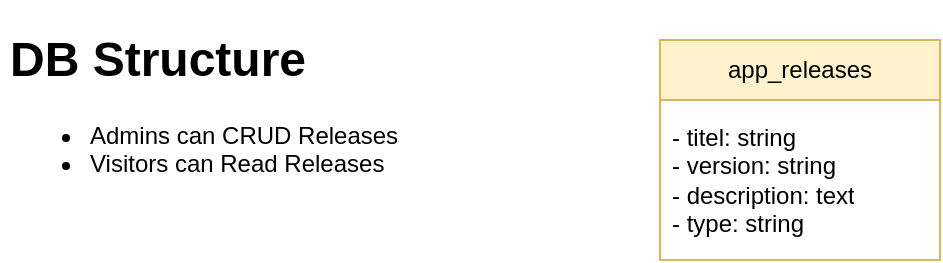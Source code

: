 <mxfile version="22.1.15" type="device" pages="3">
  <diagram id="6_2LdumI8zk_41E3QhXX" name="DB Schema">
    <mxGraphModel dx="1434" dy="870" grid="1" gridSize="10" guides="1" tooltips="1" connect="1" arrows="1" fold="1" page="1" pageScale="1" pageWidth="827" pageHeight="1169" math="0" shadow="0">
      <root>
        <mxCell id="0" />
        <mxCell id="1" parent="0" />
        <mxCell id="hY7OV1x4AhEY16DIX3Ew-1" value="app_releases" style="swimlane;fontStyle=0;childLayout=stackLayout;horizontal=1;startSize=30;horizontalStack=0;resizeParent=1;resizeParentMax=0;resizeLast=0;collapsible=1;marginBottom=0;whiteSpace=wrap;html=1;fillColor=#fff2cc;strokeColor=#d6b656;" parent="1" vertex="1">
          <mxGeometry x="410" y="60" width="140" height="110" as="geometry" />
        </mxCell>
        <mxCell id="hY7OV1x4AhEY16DIX3Ew-2" value="- titel: string&lt;br&gt;- version: string&lt;br&gt;- description: text&lt;br&gt;- type: string" style="text;strokeColor=none;fillColor=none;align=left;verticalAlign=middle;spacingLeft=4;spacingRight=4;overflow=hidden;points=[[0,0.5],[1,0.5]];portConstraint=eastwest;rotatable=0;whiteSpace=wrap;html=1;" parent="hY7OV1x4AhEY16DIX3Ew-1" vertex="1">
          <mxGeometry y="30" width="140" height="80" as="geometry" />
        </mxCell>
        <mxCell id="hY7OV1x4AhEY16DIX3Ew-3" value="&lt;h1&gt;DB Structure&lt;/h1&gt;&lt;p&gt;&lt;/p&gt;&lt;ul&gt;&lt;li&gt;Admins can CRUD Releases&lt;/li&gt;&lt;li&gt;Visitors can Read Releases&lt;/li&gt;&lt;/ul&gt;&lt;p&gt;&lt;/p&gt;" style="text;html=1;strokeColor=none;fillColor=none;spacing=5;spacingTop=-20;whiteSpace=wrap;overflow=hidden;rounded=0;" parent="1" vertex="1">
          <mxGeometry x="80" y="50" width="230" height="100" as="geometry" />
        </mxCell>
      </root>
    </mxGraphModel>
  </diagram>
  <diagram id="VWwE44vRDaW8tw2AGny8" name="Feature Overview">
    <mxGraphModel dx="1434" dy="870" grid="1" gridSize="10" guides="1" tooltips="1" connect="1" arrows="1" fold="1" page="1" pageScale="1" pageWidth="827" pageHeight="1169" math="0" shadow="0">
      <root>
        <mxCell id="0" />
        <mxCell id="1" parent="0" />
        <mxCell id="kZzo9n7Oa1KKjbF2H37y-1" value="Releases" style="ellipse;whiteSpace=wrap;html=1;aspect=fixed;" parent="1" vertex="1">
          <mxGeometry x="350" y="600" width="200" height="200" as="geometry" />
        </mxCell>
        <mxCell id="kZzo9n7Oa1KKjbF2H37y-2" value="" style="endArrow=none;dashed=1;html=1;dashPattern=1 3;strokeWidth=2;rounded=0;" parent="1" edge="1">
          <mxGeometry width="50" height="50" relative="1" as="geometry">
            <mxPoint x="230" y="530" as="sourcePoint" />
            <mxPoint x="740" y="530" as="targetPoint" />
          </mxGeometry>
        </mxCell>
        <mxCell id="kZzo9n7Oa1KKjbF2H37y-3" value="Releasemanagement" style="ellipse;whiteSpace=wrap;html=1;aspect=fixed;" parent="1" vertex="1">
          <mxGeometry x="350" y="200" width="200" height="200" as="geometry" />
        </mxCell>
        <mxCell id="kZzo9n7Oa1KKjbF2H37y-4" value="&lt;h1&gt;Admins&lt;/h1&gt;&lt;p&gt;Admins can CRUD Releases&amp;nbsp;&lt;/p&gt;" style="text;html=1;strokeColor=none;fillColor=none;spacing=5;spacingTop=-20;whiteSpace=wrap;overflow=hidden;rounded=0;" parent="1" vertex="1">
          <mxGeometry x="140" y="200" width="190" height="120" as="geometry" />
        </mxCell>
        <mxCell id="kZzo9n7Oa1KKjbF2H37y-7" value="&lt;h1&gt;Visitors&lt;/h1&gt;&lt;p&gt;App Visitors can see releases.&lt;/p&gt;" style="text;html=1;strokeColor=none;fillColor=none;spacing=5;spacingTop=-20;whiteSpace=wrap;overflow=hidden;rounded=0;" parent="1" vertex="1">
          <mxGeometry x="140" y="550" width="190" height="120" as="geometry" />
        </mxCell>
        <mxCell id="kZzo9n7Oa1KKjbF2H37y-8" value="&lt;h1&gt;Defintions&lt;/h1&gt;&lt;p&gt;&lt;u&gt;Releases&lt;/u&gt;: Releases can be created, updated or deleted by admins and viewed by visitors.&lt;/p&gt;" style="text;html=1;strokeColor=none;fillColor=none;spacing=5;spacingTop=-20;whiteSpace=wrap;overflow=hidden;rounded=0;" parent="1" vertex="1">
          <mxGeometry x="60" y="50" width="290" height="130" as="geometry" />
        </mxCell>
        <mxCell id="kZzo9n7Oa1KKjbF2H37y-9" value="" style="shape=flexArrow;endArrow=classic;html=1;rounded=0;" parent="1" edge="1">
          <mxGeometry width="50" height="50" relative="1" as="geometry">
            <mxPoint x="450" y="420" as="sourcePoint" />
            <mxPoint x="450" y="570" as="targetPoint" />
          </mxGeometry>
        </mxCell>
        <mxCell id="kZzo9n7Oa1KKjbF2H37y-10" value="&lt;h1&gt;Releases&lt;/h1&gt;&lt;p&gt;Releases informs users about newest stuff going on.&lt;/p&gt;" style="text;html=1;strokeColor=none;fillColor=none;spacing=5;spacingTop=-20;whiteSpace=wrap;overflow=hidden;rounded=0;" parent="1" vertex="1">
          <mxGeometry x="490" y="420" width="220" height="100" as="geometry" />
        </mxCell>
      </root>
    </mxGraphModel>
  </diagram>
  <diagram id="XUbiuer6m0TzcPiBzQ5U" name="FTR1 - Releases">
    <mxGraphModel dx="10387" dy="5800" grid="1" gridSize="10" guides="1" tooltips="1" connect="1" arrows="1" fold="1" page="1" pageScale="1" pageWidth="827" pageHeight="1169" math="0" shadow="0">
      <root>
        <mxCell id="0" />
        <mxCell id="1" parent="0" />
        <mxCell id="Yfe2tUndW0Pe8tg4Hxiv-1" value="Frontend - Admins" style="swimlane;startSize=20;horizontal=0;fillColor=#f0a30a;strokeColor=#BD7000;fontColor=#ffffff;" parent="1" vertex="1">
          <mxGeometry x="-260" y="2160" width="3160" height="450" as="geometry" />
        </mxCell>
        <mxCell id="qeOR09c-BXnPIkN0jy3W-1" value="Releasemanagement" style="rounded=1;whiteSpace=wrap;html=1;fillColor=#f0a30a;strokeColor=#BD7000;fontColor=#ffffff;" parent="Yfe2tUndW0Pe8tg4Hxiv-1" vertex="1">
          <mxGeometry x="230" y="172.5" width="150" height="80" as="geometry" />
        </mxCell>
        <mxCell id="K0sRCIGfUPk-Wyakereh-3" value="Load entries" style="shape=step;perimeter=stepPerimeter;whiteSpace=wrap;html=1;fixedSize=1;fillColor=#ffe6cc;strokeColor=#d79b00;" parent="Yfe2tUndW0Pe8tg4Hxiv-1" vertex="1">
          <mxGeometry x="640" y="172.5" width="170" height="80" as="geometry" />
        </mxCell>
        <mxCell id="K0sRCIGfUPk-Wyakereh-4" value="Create new entry" style="shape=step;perimeter=stepPerimeter;whiteSpace=wrap;html=1;fixedSize=1;fillColor=#ffe6cc;strokeColor=#d79b00;" parent="Yfe2tUndW0Pe8tg4Hxiv-1" vertex="1">
          <mxGeometry x="1400" y="160" width="170" height="80" as="geometry" />
        </mxCell>
        <mxCell id="K0sRCIGfUPk-Wyakereh-5" value="Update entry" style="shape=step;perimeter=stepPerimeter;whiteSpace=wrap;html=1;fixedSize=1;fillColor=#ffe6cc;strokeColor=#d79b00;" parent="Yfe2tUndW0Pe8tg4Hxiv-1" vertex="1">
          <mxGeometry x="2100" y="154" width="170" height="80" as="geometry" />
        </mxCell>
        <mxCell id="K0sRCIGfUPk-Wyakereh-6" value="Delete entry" style="shape=step;perimeter=stepPerimeter;whiteSpace=wrap;html=1;fixedSize=1;fillColor=#ffe6cc;strokeColor=#d79b00;" parent="Yfe2tUndW0Pe8tg4Hxiv-1" vertex="1">
          <mxGeometry x="2730" y="160" width="170" height="80" as="geometry" />
        </mxCell>
        <mxCell id="K0sRCIGfUPk-Wyakereh-52" value="Add to Table" style="shape=process;whiteSpace=wrap;html=1;backgroundOutline=1;" parent="Yfe2tUndW0Pe8tg4Hxiv-1" vertex="1">
          <mxGeometry x="1395" y="270" width="175" height="60" as="geometry" />
        </mxCell>
        <mxCell id="K0sRCIGfUPk-Wyakereh-53" value="Remove from Table" style="shape=process;whiteSpace=wrap;html=1;backgroundOutline=1;" parent="Yfe2tUndW0Pe8tg4Hxiv-1" vertex="1">
          <mxGeometry x="2725" y="260" width="175" height="60" as="geometry" />
        </mxCell>
        <mxCell id="K0sRCIGfUPk-Wyakereh-57" value="Mounted()" style="shape=process;whiteSpace=wrap;html=1;backgroundOutline=1;" parent="Yfe2tUndW0Pe8tg4Hxiv-1" vertex="1">
          <mxGeometry x="760" y="280" width="175" height="60" as="geometry" />
        </mxCell>
        <mxCell id="umR8BiAbDlLKP6Alzedl-4" value="Simple&lt;br&gt;UI Interface" style="ellipse;shape=cloud;whiteSpace=wrap;html=1;" parent="Yfe2tUndW0Pe8tg4Hxiv-1" vertex="1">
          <mxGeometry x="380" y="130" width="120" height="80" as="geometry" />
        </mxCell>
        <mxCell id="umR8BiAbDlLKP6Alzedl-5" value="Accessible by&lt;br&gt;&quot;Admins&quot;" style="ellipse;shape=cloud;whiteSpace=wrap;html=1;" parent="Yfe2tUndW0Pe8tg4Hxiv-1" vertex="1">
          <mxGeometry x="390" y="210" width="120" height="80" as="geometry" />
        </mxCell>
        <mxCell id="Yfe2tUndW0Pe8tg4Hxiv-2" value="Backend - Admins" style="swimlane;startSize=20;horizontal=0;fillColor=#0050ef;strokeColor=#001DBC;fontColor=#ffffff;" parent="1" vertex="1">
          <mxGeometry x="-260" y="1170" width="3160" height="450" as="geometry" />
        </mxCell>
        <mxCell id="4Ve1G4ApjfVnN4RDFBho-46" value="Middleware: &lt;br&gt;&quot;auth:api&quot;" style="shape=step;perimeter=stepPerimeter;whiteSpace=wrap;html=1;fixedSize=1;fillColor=#d80073;strokeColor=#A50040;fontColor=#ffffff;" parent="Yfe2tUndW0Pe8tg4Hxiv-2" vertex="1">
          <mxGeometry x="100" y="60" width="160" height="63" as="geometry" />
        </mxCell>
        <mxCell id="K0sRCIGfUPk-Wyakereh-1" value="Middleware: &lt;br&gt;&quot;email_verified&quot;" style="shape=step;perimeter=stepPerimeter;whiteSpace=wrap;html=1;fixedSize=1;fillColor=#d80073;strokeColor=#A50040;fontColor=#ffffff;" parent="Yfe2tUndW0Pe8tg4Hxiv-2" vertex="1">
          <mxGeometry x="250" y="60" width="160" height="63" as="geometry" />
        </mxCell>
        <mxCell id="K0sRCIGfUPk-Wyakereh-2" value="Middleware: &lt;br&gt;&quot;is_admin&quot;" style="shape=step;perimeter=stepPerimeter;whiteSpace=wrap;html=1;fixedSize=1;fillColor=#d80073;strokeColor=#A50040;fontColor=#ffffff;" parent="Yfe2tUndW0Pe8tg4Hxiv-2" vertex="1">
          <mxGeometry x="100" y="130" width="160" height="63" as="geometry" />
        </mxCell>
        <mxCell id="K0sRCIGfUPk-Wyakereh-23" value="&lt;b&gt;ReleaseManagementController::create()&lt;br&gt;&lt;/b&gt;&lt;br&gt;- Enter Release Details in Database" style="shape=process;whiteSpace=wrap;html=1;backgroundOutline=1;fontSize=10;verticalAlign=top;align=left;spacing=12;" parent="Yfe2tUndW0Pe8tg4Hxiv-2" vertex="1">
          <mxGeometry x="1330" y="88" width="310" height="105" as="geometry" />
        </mxCell>
        <mxCell id="K0sRCIGfUPk-Wyakereh-29" value="&lt;b&gt;ReleaseManagementController::update()&lt;br&gt;&lt;/b&gt;&lt;br&gt;- Check if entry (ID) Exists&lt;br&gt;- Update Releases details" style="shape=process;whiteSpace=wrap;html=1;backgroundOutline=1;fontSize=10;verticalAlign=top;align=left;spacing=12;" parent="Yfe2tUndW0Pe8tg4Hxiv-2" vertex="1">
          <mxGeometry x="2020" y="88" width="310" height="105" as="geometry" />
        </mxCell>
        <mxCell id="K0sRCIGfUPk-Wyakereh-41" value="&lt;b&gt;ReleaseManagementController::delete()&lt;br&gt;&lt;/b&gt;&lt;br&gt;- Check if entry (ID) Exists&lt;br&gt;- Delete Release" style="shape=process;whiteSpace=wrap;html=1;backgroundOutline=1;fontSize=10;verticalAlign=top;align=left;spacing=12;" parent="Yfe2tUndW0Pe8tg4Hxiv-2" vertex="1">
          <mxGeometry x="2660" y="80" width="310" height="105" as="geometry" />
        </mxCell>
        <mxCell id="4Ve1G4ApjfVnN4RDFBho-40" value="Backend - Public" style="swimlane;horizontal=0;whiteSpace=wrap;html=1;fillColor=#6a00ff;fontColor=#ffffff;strokeColor=#3700CC;" parent="1" vertex="1">
          <mxGeometry x="-260" y="750" width="3160" height="360" as="geometry" />
        </mxCell>
        <mxCell id="4Ve1G4ApjfVnN4RDFBho-43" value="&lt;b&gt;ReleaseManagementController::load()&lt;br&gt;&lt;/b&gt;&lt;br&gt;- load Release details" style="shape=process;whiteSpace=wrap;html=1;backgroundOutline=1;fontSize=10;verticalAlign=top;align=left;spacing=12;" parent="4Ve1G4ApjfVnN4RDFBho-40" vertex="1">
          <mxGeometry x="570" y="150" width="310" height="105" as="geometry" />
        </mxCell>
        <mxCell id="4Ve1G4ApjfVnN4RDFBho-41" value="Frontend - Public" style="swimlane;horizontal=0;whiteSpace=wrap;html=1;fillColor=#fa6800;fontColor=#000000;strokeColor=#C73500;" parent="1" vertex="1">
          <mxGeometry x="-150" y="2680" width="2120" height="260" as="geometry" />
        </mxCell>
        <mxCell id="K0sRCIGfUPk-Wyakereh-7" value="Releasemanagement" style="rounded=1;whiteSpace=wrap;html=1;fillColor=#f0a30a;strokeColor=#BD7000;fontColor=#ffffff;" parent="4Ve1G4ApjfVnN4RDFBho-41" vertex="1">
          <mxGeometry x="129" y="90" width="150" height="80" as="geometry" />
        </mxCell>
        <mxCell id="K0sRCIGfUPk-Wyakereh-8" value="Load entries" style="shape=step;perimeter=stepPerimeter;whiteSpace=wrap;html=1;fixedSize=1;fillColor=#ffe6cc;strokeColor=#d79b00;" parent="4Ve1G4ApjfVnN4RDFBho-41" vertex="1">
          <mxGeometry x="530" y="90" width="170" height="80" as="geometry" />
        </mxCell>
        <mxCell id="K0sRCIGfUPk-Wyakereh-58" value="Mounted()" style="shape=process;whiteSpace=wrap;html=1;backgroundOutline=1;" parent="4Ve1G4ApjfVnN4RDFBho-41" vertex="1">
          <mxGeometry x="650" y="190" width="175" height="60" as="geometry" />
        </mxCell>
        <mxCell id="umR8BiAbDlLKP6Alzedl-3" value="Nice &lt;br&gt;UI Interface" style="ellipse;shape=cloud;whiteSpace=wrap;html=1;" parent="4Ve1G4ApjfVnN4RDFBho-41" vertex="1">
          <mxGeometry x="290" y="40" width="120" height="80" as="geometry" />
        </mxCell>
        <mxCell id="umR8BiAbDlLKP6Alzedl-6" value="Accessible by&lt;br&gt;&quot;Public&quot;" style="ellipse;shape=cloud;whiteSpace=wrap;html=1;" parent="4Ve1G4ApjfVnN4RDFBho-41" vertex="1">
          <mxGeometry x="300" y="120" width="120" height="80" as="geometry" />
        </mxCell>
        <mxCell id="AhMCEV7nGv-g6MmYwYkK-1" value="Database - PGVector" style="swimlane;horizontal=0;whiteSpace=wrap;html=1;fillColor=#1ba1e2;fontColor=#ffffff;strokeColor=#006EAF;" parent="1" vertex="1">
          <mxGeometry x="-260" y="450" width="3180" height="200" as="geometry" />
        </mxCell>
        <mxCell id="AhMCEV7nGv-g6MmYwYkK-2" value="app_releases" style="shape=cylinder3;whiteSpace=wrap;html=1;boundedLbl=1;backgroundOutline=1;size=15;" parent="AhMCEV7nGv-g6MmYwYkK-1" vertex="1">
          <mxGeometry x="675" y="60" width="100" height="80" as="geometry" />
        </mxCell>
        <mxCell id="AhMCEV7nGv-g6MmYwYkK-3" style="edgeStyle=orthogonalEdgeStyle;rounded=0;orthogonalLoop=1;jettySize=auto;html=1;dashed=1;exitX=0.5;exitY=0;exitDx=0;exitDy=0;entryX=0.5;entryY=1;entryDx=0;entryDy=0;entryPerimeter=0;" parent="1" source="4Ve1G4ApjfVnN4RDFBho-43" target="AhMCEV7nGv-g6MmYwYkK-2" edge="1">
          <mxGeometry relative="1" as="geometry">
            <mxPoint x="480" y="640" as="targetPoint" />
          </mxGeometry>
        </mxCell>
        <mxCell id="4Ve1G4ApjfVnN4RDFBho-44" style="edgeStyle=orthogonalEdgeStyle;rounded=0;orthogonalLoop=1;jettySize=auto;html=1;entryX=0.25;entryY=1;entryDx=0;entryDy=0;exitX=0.25;exitY=0;exitDx=0;exitDy=0;dashed=1;" parent="1" source="K0sRCIGfUPk-Wyakereh-3" target="4Ve1G4ApjfVnN4RDFBho-43" edge="1">
          <mxGeometry relative="1" as="geometry">
            <mxPoint x="452.5" y="1747.5" as="sourcePoint" />
          </mxGeometry>
        </mxCell>
        <mxCell id="4Ve1G4ApjfVnN4RDFBho-45" style="edgeStyle=orthogonalEdgeStyle;rounded=0;orthogonalLoop=1;jettySize=auto;html=1;entryX=0.75;entryY=0;entryDx=0;entryDy=0;exitX=0.75;exitY=1;exitDx=0;exitDy=0;dashed=1;" parent="1" source="4Ve1G4ApjfVnN4RDFBho-43" target="K0sRCIGfUPk-Wyakereh-3" edge="1">
          <mxGeometry relative="1" as="geometry">
            <mxPoint x="527.5" y="1747.5" as="targetPoint" />
          </mxGeometry>
        </mxCell>
        <mxCell id="K0sRCIGfUPk-Wyakereh-9" style="edgeStyle=orthogonalEdgeStyle;rounded=0;orthogonalLoop=1;jettySize=auto;html=1;dashed=1;exitX=0.5;exitY=1;exitDx=0;exitDy=0;entryX=0.5;entryY=0;entryDx=0;entryDy=0;" parent="1" source="K0sRCIGfUPk-Wyakereh-3" target="K0sRCIGfUPk-Wyakereh-8" edge="1">
          <mxGeometry relative="1" as="geometry">
            <mxPoint x="580" y="2750" as="targetPoint" />
          </mxGeometry>
        </mxCell>
        <mxCell id="K0sRCIGfUPk-Wyakereh-25" style="edgeStyle=orthogonalEdgeStyle;rounded=0;orthogonalLoop=1;jettySize=auto;html=1;exitX=0.25;exitY=0;exitDx=0;exitDy=0;entryX=0.25;entryY=1;entryDx=0;entryDy=0;dashed=1;" parent="1" source="K0sRCIGfUPk-Wyakereh-4" target="K0sRCIGfUPk-Wyakereh-23" edge="1">
          <mxGeometry relative="1" as="geometry" />
        </mxCell>
        <mxCell id="K0sRCIGfUPk-Wyakereh-26" style="edgeStyle=orthogonalEdgeStyle;rounded=0;orthogonalLoop=1;jettySize=auto;html=1;exitX=0.75;exitY=1;exitDx=0;exitDy=0;entryX=0.75;entryY=0;entryDx=0;entryDy=0;dashed=1;" parent="1" source="K0sRCIGfUPk-Wyakereh-23" target="K0sRCIGfUPk-Wyakereh-4" edge="1">
          <mxGeometry relative="1" as="geometry" />
        </mxCell>
        <mxCell id="K0sRCIGfUPk-Wyakereh-36" style="edgeStyle=orthogonalEdgeStyle;rounded=0;orthogonalLoop=1;jettySize=auto;html=1;exitX=0.25;exitY=0;exitDx=0;exitDy=0;entryX=0.25;entryY=1;entryDx=0;entryDy=0;dashed=1;" parent="1" source="K0sRCIGfUPk-Wyakereh-5" target="K0sRCIGfUPk-Wyakereh-29" edge="1">
          <mxGeometry relative="1" as="geometry" />
        </mxCell>
        <mxCell id="K0sRCIGfUPk-Wyakereh-37" style="edgeStyle=orthogonalEdgeStyle;rounded=0;orthogonalLoop=1;jettySize=auto;html=1;exitX=0.75;exitY=1;exitDx=0;exitDy=0;entryX=0.75;entryY=0;entryDx=0;entryDy=0;dashed=1;" parent="1" source="K0sRCIGfUPk-Wyakereh-29" target="K0sRCIGfUPk-Wyakereh-5" edge="1">
          <mxGeometry relative="1" as="geometry" />
        </mxCell>
        <mxCell id="K0sRCIGfUPk-Wyakereh-42" style="edgeStyle=orthogonalEdgeStyle;rounded=0;orthogonalLoop=1;jettySize=auto;html=1;exitX=0.25;exitY=0;exitDx=0;exitDy=0;entryX=0.25;entryY=1;entryDx=0;entryDy=0;dashed=1;" parent="1" source="K0sRCIGfUPk-Wyakereh-6" target="K0sRCIGfUPk-Wyakereh-41" edge="1">
          <mxGeometry relative="1" as="geometry" />
        </mxCell>
        <mxCell id="K0sRCIGfUPk-Wyakereh-43" style="edgeStyle=orthogonalEdgeStyle;rounded=0;orthogonalLoop=1;jettySize=auto;html=1;exitX=0.75;exitY=1;exitDx=0;exitDy=0;entryX=0.75;entryY=0;entryDx=0;entryDy=0;dashed=1;" parent="1" source="K0sRCIGfUPk-Wyakereh-41" target="K0sRCIGfUPk-Wyakereh-6" edge="1">
          <mxGeometry relative="1" as="geometry" />
        </mxCell>
        <mxCell id="K0sRCIGfUPk-Wyakereh-54" style="edgeStyle=orthogonalEdgeStyle;rounded=0;orthogonalLoop=1;jettySize=auto;html=1;entryX=1;entryY=0.5;entryDx=0;entryDy=0;entryPerimeter=0;exitX=0.5;exitY=0;exitDx=0;exitDy=0;dashed=1;" parent="1" source="K0sRCIGfUPk-Wyakereh-23" target="AhMCEV7nGv-g6MmYwYkK-2" edge="1">
          <mxGeometry relative="1" as="geometry" />
        </mxCell>
        <mxCell id="K0sRCIGfUPk-Wyakereh-55" style="edgeStyle=orthogonalEdgeStyle;rounded=0;orthogonalLoop=1;jettySize=auto;html=1;entryX=1;entryY=0.5;entryDx=0;entryDy=0;entryPerimeter=0;dashed=1;" parent="1" source="K0sRCIGfUPk-Wyakereh-29" target="AhMCEV7nGv-g6MmYwYkK-2" edge="1">
          <mxGeometry relative="1" as="geometry">
            <mxPoint x="540" y="550" as="targetPoint" />
            <Array as="points">
              <mxPoint x="1920" y="550" />
            </Array>
          </mxGeometry>
        </mxCell>
        <mxCell id="K0sRCIGfUPk-Wyakereh-56" style="edgeStyle=orthogonalEdgeStyle;rounded=0;orthogonalLoop=1;jettySize=auto;html=1;entryX=1;entryY=0.5;entryDx=0;entryDy=0;entryPerimeter=0;dashed=1;" parent="1" source="K0sRCIGfUPk-Wyakereh-41" target="AhMCEV7nGv-g6MmYwYkK-2" edge="1">
          <mxGeometry relative="1" as="geometry">
            <Array as="points">
              <mxPoint x="2560" y="550" />
            </Array>
          </mxGeometry>
        </mxCell>
        <mxCell id="K0sRCIGfUPk-Wyakereh-60" value="&lt;h1&gt;Model&lt;/h1&gt;" style="text;html=1;strokeColor=none;fillColor=none;spacing=5;spacingTop=-20;whiteSpace=wrap;overflow=hidden;rounded=0;" parent="1" vertex="1">
          <mxGeometry x="-480" y="480" width="190" height="120" as="geometry" />
        </mxCell>
        <mxCell id="K0sRCIGfUPk-Wyakereh-61" value="&lt;h1&gt;Controller&lt;/h1&gt;" style="text;html=1;strokeColor=none;fillColor=none;spacing=5;spacingTop=-20;whiteSpace=wrap;overflow=hidden;rounded=0;" parent="1" vertex="1">
          <mxGeometry x="-490" y="800" width="190" height="120" as="geometry" />
        </mxCell>
        <mxCell id="K0sRCIGfUPk-Wyakereh-62" value="&lt;h1&gt;View&lt;/h1&gt;" style="text;html=1;strokeColor=none;fillColor=none;spacing=5;spacingTop=-20;whiteSpace=wrap;overflow=hidden;rounded=0;" parent="1" vertex="1">
          <mxGeometry x="-490" y="2180" width="190" height="120" as="geometry" />
        </mxCell>
        <mxCell id="umR8BiAbDlLKP6Alzedl-1" value="API-Interfaces" style="swimlane;horizontal=0;whiteSpace=wrap;html=1;fillColor=#e51400;fontColor=#ffffff;strokeColor=#B20000;" parent="1" vertex="1">
          <mxGeometry x="-260" y="1710" width="3160" height="370" as="geometry" />
        </mxCell>
        <mxCell id="K0sRCIGfUPk-Wyakereh-13" value="Get &quot;/get-app-releases&quot;" style="swimlane;fontStyle=0;childLayout=stackLayout;horizontal=1;startSize=30;horizontalStack=0;resizeParent=1;resizeParentMax=0;resizeLast=0;collapsible=1;marginBottom=0;whiteSpace=wrap;html=1;fillColor=#e51400;fontColor=#ffffff;strokeColor=#B20000;" parent="umR8BiAbDlLKP6Alzedl-1" vertex="1">
          <mxGeometry x="460" y="50" width="200" height="60" as="geometry" />
        </mxCell>
        <mxCell id="K0sRCIGfUPk-Wyakereh-18" value="Response: releases[{}]" style="swimlane;fontStyle=0;childLayout=stackLayout;horizontal=1;startSize=30;horizontalStack=0;resizeParent=1;resizeParentMax=0;resizeLast=0;collapsible=1;marginBottom=0;whiteSpace=wrap;html=1;fillColor=#e51400;fontColor=#ffffff;strokeColor=#B20000;" parent="umR8BiAbDlLKP6Alzedl-1" vertex="1">
          <mxGeometry x="800" y="50" width="140" height="210" as="geometry" />
        </mxCell>
        <mxCell id="K0sRCIGfUPk-Wyakereh-59" value="id: int" style="text;strokeColor=none;fillColor=none;align=left;verticalAlign=middle;spacingLeft=4;spacingRight=4;overflow=hidden;points=[[0,0.5],[1,0.5]];portConstraint=eastwest;rotatable=0;whiteSpace=wrap;html=1;" parent="K0sRCIGfUPk-Wyakereh-18" vertex="1">
          <mxGeometry y="30" width="140" height="30" as="geometry" />
        </mxCell>
        <mxCell id="K0sRCIGfUPk-Wyakereh-19" value="titel: string" style="text;strokeColor=none;fillColor=none;align=left;verticalAlign=middle;spacingLeft=4;spacingRight=4;overflow=hidden;points=[[0,0.5],[1,0.5]];portConstraint=eastwest;rotatable=0;whiteSpace=wrap;html=1;" parent="K0sRCIGfUPk-Wyakereh-18" vertex="1">
          <mxGeometry y="60" width="140" height="30" as="geometry" />
        </mxCell>
        <mxCell id="K0sRCIGfUPk-Wyakereh-20" value="version: string" style="text;strokeColor=none;fillColor=none;align=left;verticalAlign=middle;spacingLeft=4;spacingRight=4;overflow=hidden;points=[[0,0.5],[1,0.5]];portConstraint=eastwest;rotatable=0;whiteSpace=wrap;html=1;" parent="K0sRCIGfUPk-Wyakereh-18" vertex="1">
          <mxGeometry y="90" width="140" height="30" as="geometry" />
        </mxCell>
        <mxCell id="K0sRCIGfUPk-Wyakereh-21" value="description: text" style="text;strokeColor=none;fillColor=none;align=left;verticalAlign=middle;spacingLeft=4;spacingRight=4;overflow=hidden;points=[[0,0.5],[1,0.5]];portConstraint=eastwest;rotatable=0;whiteSpace=wrap;html=1;" parent="K0sRCIGfUPk-Wyakereh-18" vertex="1">
          <mxGeometry y="120" width="140" height="30" as="geometry" />
        </mxCell>
        <mxCell id="K0sRCIGfUPk-Wyakereh-22" value="type: string" style="text;strokeColor=none;fillColor=none;align=left;verticalAlign=middle;spacingLeft=4;spacingRight=4;overflow=hidden;points=[[0,0.5],[1,0.5]];portConstraint=eastwest;rotatable=0;whiteSpace=wrap;html=1;" parent="K0sRCIGfUPk-Wyakereh-18" vertex="1">
          <mxGeometry y="150" width="140" height="30" as="geometry" />
        </mxCell>
        <mxCell id="O3VtwMkhWkSLUSfO8O17-2" value="update_at: date" style="text;strokeColor=none;fillColor=none;align=left;verticalAlign=middle;spacingLeft=4;spacingRight=4;overflow=hidden;points=[[0,0.5],[1,0.5]];portConstraint=eastwest;rotatable=0;whiteSpace=wrap;html=1;" parent="K0sRCIGfUPk-Wyakereh-18" vertex="1">
          <mxGeometry y="180" width="140" height="30" as="geometry" />
        </mxCell>
        <mxCell id="4Ve1G4ApjfVnN4RDFBho-47" value="POST&lt;br&gt;&quot;/create-new-app-release&quot;" style="swimlane;fontStyle=0;childLayout=stackLayout;horizontal=1;startSize=43;horizontalStack=0;resizeParent=1;resizeParentMax=0;resizeLast=0;collapsible=1;marginBottom=0;whiteSpace=wrap;html=1;fillColor=#e51400;fontColor=#ffffff;strokeColor=#B20000;" parent="umR8BiAbDlLKP6Alzedl-1" vertex="1">
          <mxGeometry x="1200" y="40" width="180" height="163" as="geometry" />
        </mxCell>
        <mxCell id="4Ve1G4ApjfVnN4RDFBho-48" value="titel: string" style="text;strokeColor=none;fillColor=none;align=left;verticalAlign=middle;spacingLeft=4;spacingRight=4;overflow=hidden;points=[[0,0.5],[1,0.5]];portConstraint=eastwest;rotatable=0;whiteSpace=wrap;html=1;" parent="4Ve1G4ApjfVnN4RDFBho-47" vertex="1">
          <mxGeometry y="43" width="180" height="30" as="geometry" />
        </mxCell>
        <mxCell id="K0sRCIGfUPk-Wyakereh-10" value="version: string" style="text;strokeColor=none;fillColor=none;align=left;verticalAlign=middle;spacingLeft=4;spacingRight=4;overflow=hidden;points=[[0,0.5],[1,0.5]];portConstraint=eastwest;rotatable=0;whiteSpace=wrap;html=1;" parent="4Ve1G4ApjfVnN4RDFBho-47" vertex="1">
          <mxGeometry y="73" width="180" height="30" as="geometry" />
        </mxCell>
        <mxCell id="K0sRCIGfUPk-Wyakereh-11" value="description: text" style="text;strokeColor=none;fillColor=none;align=left;verticalAlign=middle;spacingLeft=4;spacingRight=4;overflow=hidden;points=[[0,0.5],[1,0.5]];portConstraint=eastwest;rotatable=0;whiteSpace=wrap;html=1;" parent="4Ve1G4ApjfVnN4RDFBho-47" vertex="1">
          <mxGeometry y="103" width="180" height="30" as="geometry" />
        </mxCell>
        <mxCell id="K0sRCIGfUPk-Wyakereh-12" value="type: string" style="text;strokeColor=none;fillColor=none;align=left;verticalAlign=middle;spacingLeft=4;spacingRight=4;overflow=hidden;points=[[0,0.5],[1,0.5]];portConstraint=eastwest;rotatable=0;whiteSpace=wrap;html=1;" parent="4Ve1G4ApjfVnN4RDFBho-47" vertex="1">
          <mxGeometry y="133" width="180" height="30" as="geometry" />
        </mxCell>
        <mxCell id="K0sRCIGfUPk-Wyakereh-27" value="Response" style="swimlane;fontStyle=0;childLayout=stackLayout;horizontal=1;startSize=30;horizontalStack=0;resizeParent=1;resizeParentMax=0;resizeLast=0;collapsible=1;marginBottom=0;whiteSpace=wrap;html=1;fillColor=#e51400;fontColor=#ffffff;strokeColor=#B20000;" parent="umR8BiAbDlLKP6Alzedl-1" vertex="1">
          <mxGeometry x="1580" y="40" width="110" height="90" as="geometry" />
        </mxCell>
        <mxCell id="O3VtwMkhWkSLUSfO8O17-1" value="entry_id" style="text;strokeColor=none;fillColor=none;align=left;verticalAlign=middle;spacingLeft=4;spacingRight=4;overflow=hidden;points=[[0,0.5],[1,0.5]];portConstraint=eastwest;rotatable=0;whiteSpace=wrap;html=1;" parent="K0sRCIGfUPk-Wyakereh-27" vertex="1">
          <mxGeometry y="30" width="110" height="30" as="geometry" />
        </mxCell>
        <mxCell id="K0sRCIGfUPk-Wyakereh-28" value="message" style="text;strokeColor=none;fillColor=none;align=left;verticalAlign=middle;spacingLeft=4;spacingRight=4;overflow=hidden;points=[[0,0.5],[1,0.5]];portConstraint=eastwest;rotatable=0;whiteSpace=wrap;html=1;" parent="K0sRCIGfUPk-Wyakereh-27" vertex="1">
          <mxGeometry y="60" width="110" height="30" as="geometry" />
        </mxCell>
        <mxCell id="K0sRCIGfUPk-Wyakereh-30" value="POST&lt;br&gt;&quot;/update-app-release&quot;" style="swimlane;fontStyle=0;childLayout=stackLayout;horizontal=1;startSize=43;horizontalStack=0;resizeParent=1;resizeParentMax=0;resizeLast=0;collapsible=1;marginBottom=0;whiteSpace=wrap;html=1;fillColor=#e51400;fontColor=#ffffff;strokeColor=#B20000;" parent="umR8BiAbDlLKP6Alzedl-1" vertex="1">
          <mxGeometry x="1890" y="30" width="180" height="193" as="geometry" />
        </mxCell>
        <mxCell id="K0sRCIGfUPk-Wyakereh-35" value="id: string" style="text;strokeColor=none;fillColor=none;align=left;verticalAlign=middle;spacingLeft=4;spacingRight=4;overflow=hidden;points=[[0,0.5],[1,0.5]];portConstraint=eastwest;rotatable=0;whiteSpace=wrap;html=1;" parent="K0sRCIGfUPk-Wyakereh-30" vertex="1">
          <mxGeometry y="43" width="180" height="30" as="geometry" />
        </mxCell>
        <mxCell id="K0sRCIGfUPk-Wyakereh-31" value="titel: string" style="text;strokeColor=none;fillColor=none;align=left;verticalAlign=middle;spacingLeft=4;spacingRight=4;overflow=hidden;points=[[0,0.5],[1,0.5]];portConstraint=eastwest;rotatable=0;whiteSpace=wrap;html=1;" parent="K0sRCIGfUPk-Wyakereh-30" vertex="1">
          <mxGeometry y="73" width="180" height="30" as="geometry" />
        </mxCell>
        <mxCell id="K0sRCIGfUPk-Wyakereh-32" value="version: string" style="text;strokeColor=none;fillColor=none;align=left;verticalAlign=middle;spacingLeft=4;spacingRight=4;overflow=hidden;points=[[0,0.5],[1,0.5]];portConstraint=eastwest;rotatable=0;whiteSpace=wrap;html=1;" parent="K0sRCIGfUPk-Wyakereh-30" vertex="1">
          <mxGeometry y="103" width="180" height="30" as="geometry" />
        </mxCell>
        <mxCell id="K0sRCIGfUPk-Wyakereh-33" value="description: text" style="text;strokeColor=none;fillColor=none;align=left;verticalAlign=middle;spacingLeft=4;spacingRight=4;overflow=hidden;points=[[0,0.5],[1,0.5]];portConstraint=eastwest;rotatable=0;whiteSpace=wrap;html=1;" parent="K0sRCIGfUPk-Wyakereh-30" vertex="1">
          <mxGeometry y="133" width="180" height="30" as="geometry" />
        </mxCell>
        <mxCell id="K0sRCIGfUPk-Wyakereh-34" value="type: string" style="text;strokeColor=none;fillColor=none;align=left;verticalAlign=middle;spacingLeft=4;spacingRight=4;overflow=hidden;points=[[0,0.5],[1,0.5]];portConstraint=eastwest;rotatable=0;whiteSpace=wrap;html=1;" parent="K0sRCIGfUPk-Wyakereh-30" vertex="1">
          <mxGeometry y="163" width="180" height="30" as="geometry" />
        </mxCell>
        <mxCell id="K0sRCIGfUPk-Wyakereh-39" value="Response" style="swimlane;fontStyle=0;childLayout=stackLayout;horizontal=1;startSize=30;horizontalStack=0;resizeParent=1;resizeParentMax=0;resizeLast=0;collapsible=1;marginBottom=0;whiteSpace=wrap;html=1;fillColor=#e51400;fontColor=#ffffff;strokeColor=#B20000;" parent="umR8BiAbDlLKP6Alzedl-1" vertex="1">
          <mxGeometry x="2280" y="40" width="110" height="60" as="geometry" />
        </mxCell>
        <mxCell id="K0sRCIGfUPk-Wyakereh-40" value="message" style="text;strokeColor=none;fillColor=none;align=left;verticalAlign=middle;spacingLeft=4;spacingRight=4;overflow=hidden;points=[[0,0.5],[1,0.5]];portConstraint=eastwest;rotatable=0;whiteSpace=wrap;html=1;" parent="K0sRCIGfUPk-Wyakereh-39" vertex="1">
          <mxGeometry y="30" width="110" height="30" as="geometry" />
        </mxCell>
        <mxCell id="K0sRCIGfUPk-Wyakereh-44" value="DELETE&lt;br&gt;&quot;/delete-app-release&quot;" style="swimlane;fontStyle=0;childLayout=stackLayout;horizontal=1;startSize=43;horizontalStack=0;resizeParent=1;resizeParentMax=0;resizeLast=0;collapsible=1;marginBottom=0;whiteSpace=wrap;html=1;fillColor=#e51400;fontColor=#ffffff;strokeColor=#B20000;" parent="umR8BiAbDlLKP6Alzedl-1" vertex="1">
          <mxGeometry x="2530" y="30" width="180" height="73" as="geometry" />
        </mxCell>
        <mxCell id="K0sRCIGfUPk-Wyakereh-45" value="id: string" style="text;strokeColor=none;fillColor=none;align=left;verticalAlign=middle;spacingLeft=4;spacingRight=4;overflow=hidden;points=[[0,0.5],[1,0.5]];portConstraint=eastwest;rotatable=0;whiteSpace=wrap;html=1;" parent="K0sRCIGfUPk-Wyakereh-44" vertex="1">
          <mxGeometry y="43" width="180" height="30" as="geometry" />
        </mxCell>
        <mxCell id="K0sRCIGfUPk-Wyakereh-50" value="Response" style="swimlane;fontStyle=0;childLayout=stackLayout;horizontal=1;startSize=30;horizontalStack=0;resizeParent=1;resizeParentMax=0;resizeLast=0;collapsible=1;marginBottom=0;whiteSpace=wrap;html=1;fillColor=#e51400;fontColor=#ffffff;strokeColor=#B20000;" parent="umR8BiAbDlLKP6Alzedl-1" vertex="1">
          <mxGeometry x="2920" y="30" width="110" height="60" as="geometry" />
        </mxCell>
        <mxCell id="K0sRCIGfUPk-Wyakereh-51" value="message" style="text;strokeColor=none;fillColor=none;align=left;verticalAlign=middle;spacingLeft=4;spacingRight=4;overflow=hidden;points=[[0,0.5],[1,0.5]];portConstraint=eastwest;rotatable=0;whiteSpace=wrap;html=1;" parent="K0sRCIGfUPk-Wyakereh-50" vertex="1">
          <mxGeometry y="30" width="110" height="30" as="geometry" />
        </mxCell>
        <mxCell id="umR8BiAbDlLKP6Alzedl-2" value="&lt;h1&gt;API-Interfaces&lt;/h1&gt;" style="text;html=1;strokeColor=none;fillColor=none;spacing=5;spacingTop=-20;whiteSpace=wrap;overflow=hidden;rounded=0;" parent="1" vertex="1">
          <mxGeometry x="-510" y="1710" width="190" height="120" as="geometry" />
        </mxCell>
      </root>
    </mxGraphModel>
  </diagram>
</mxfile>
